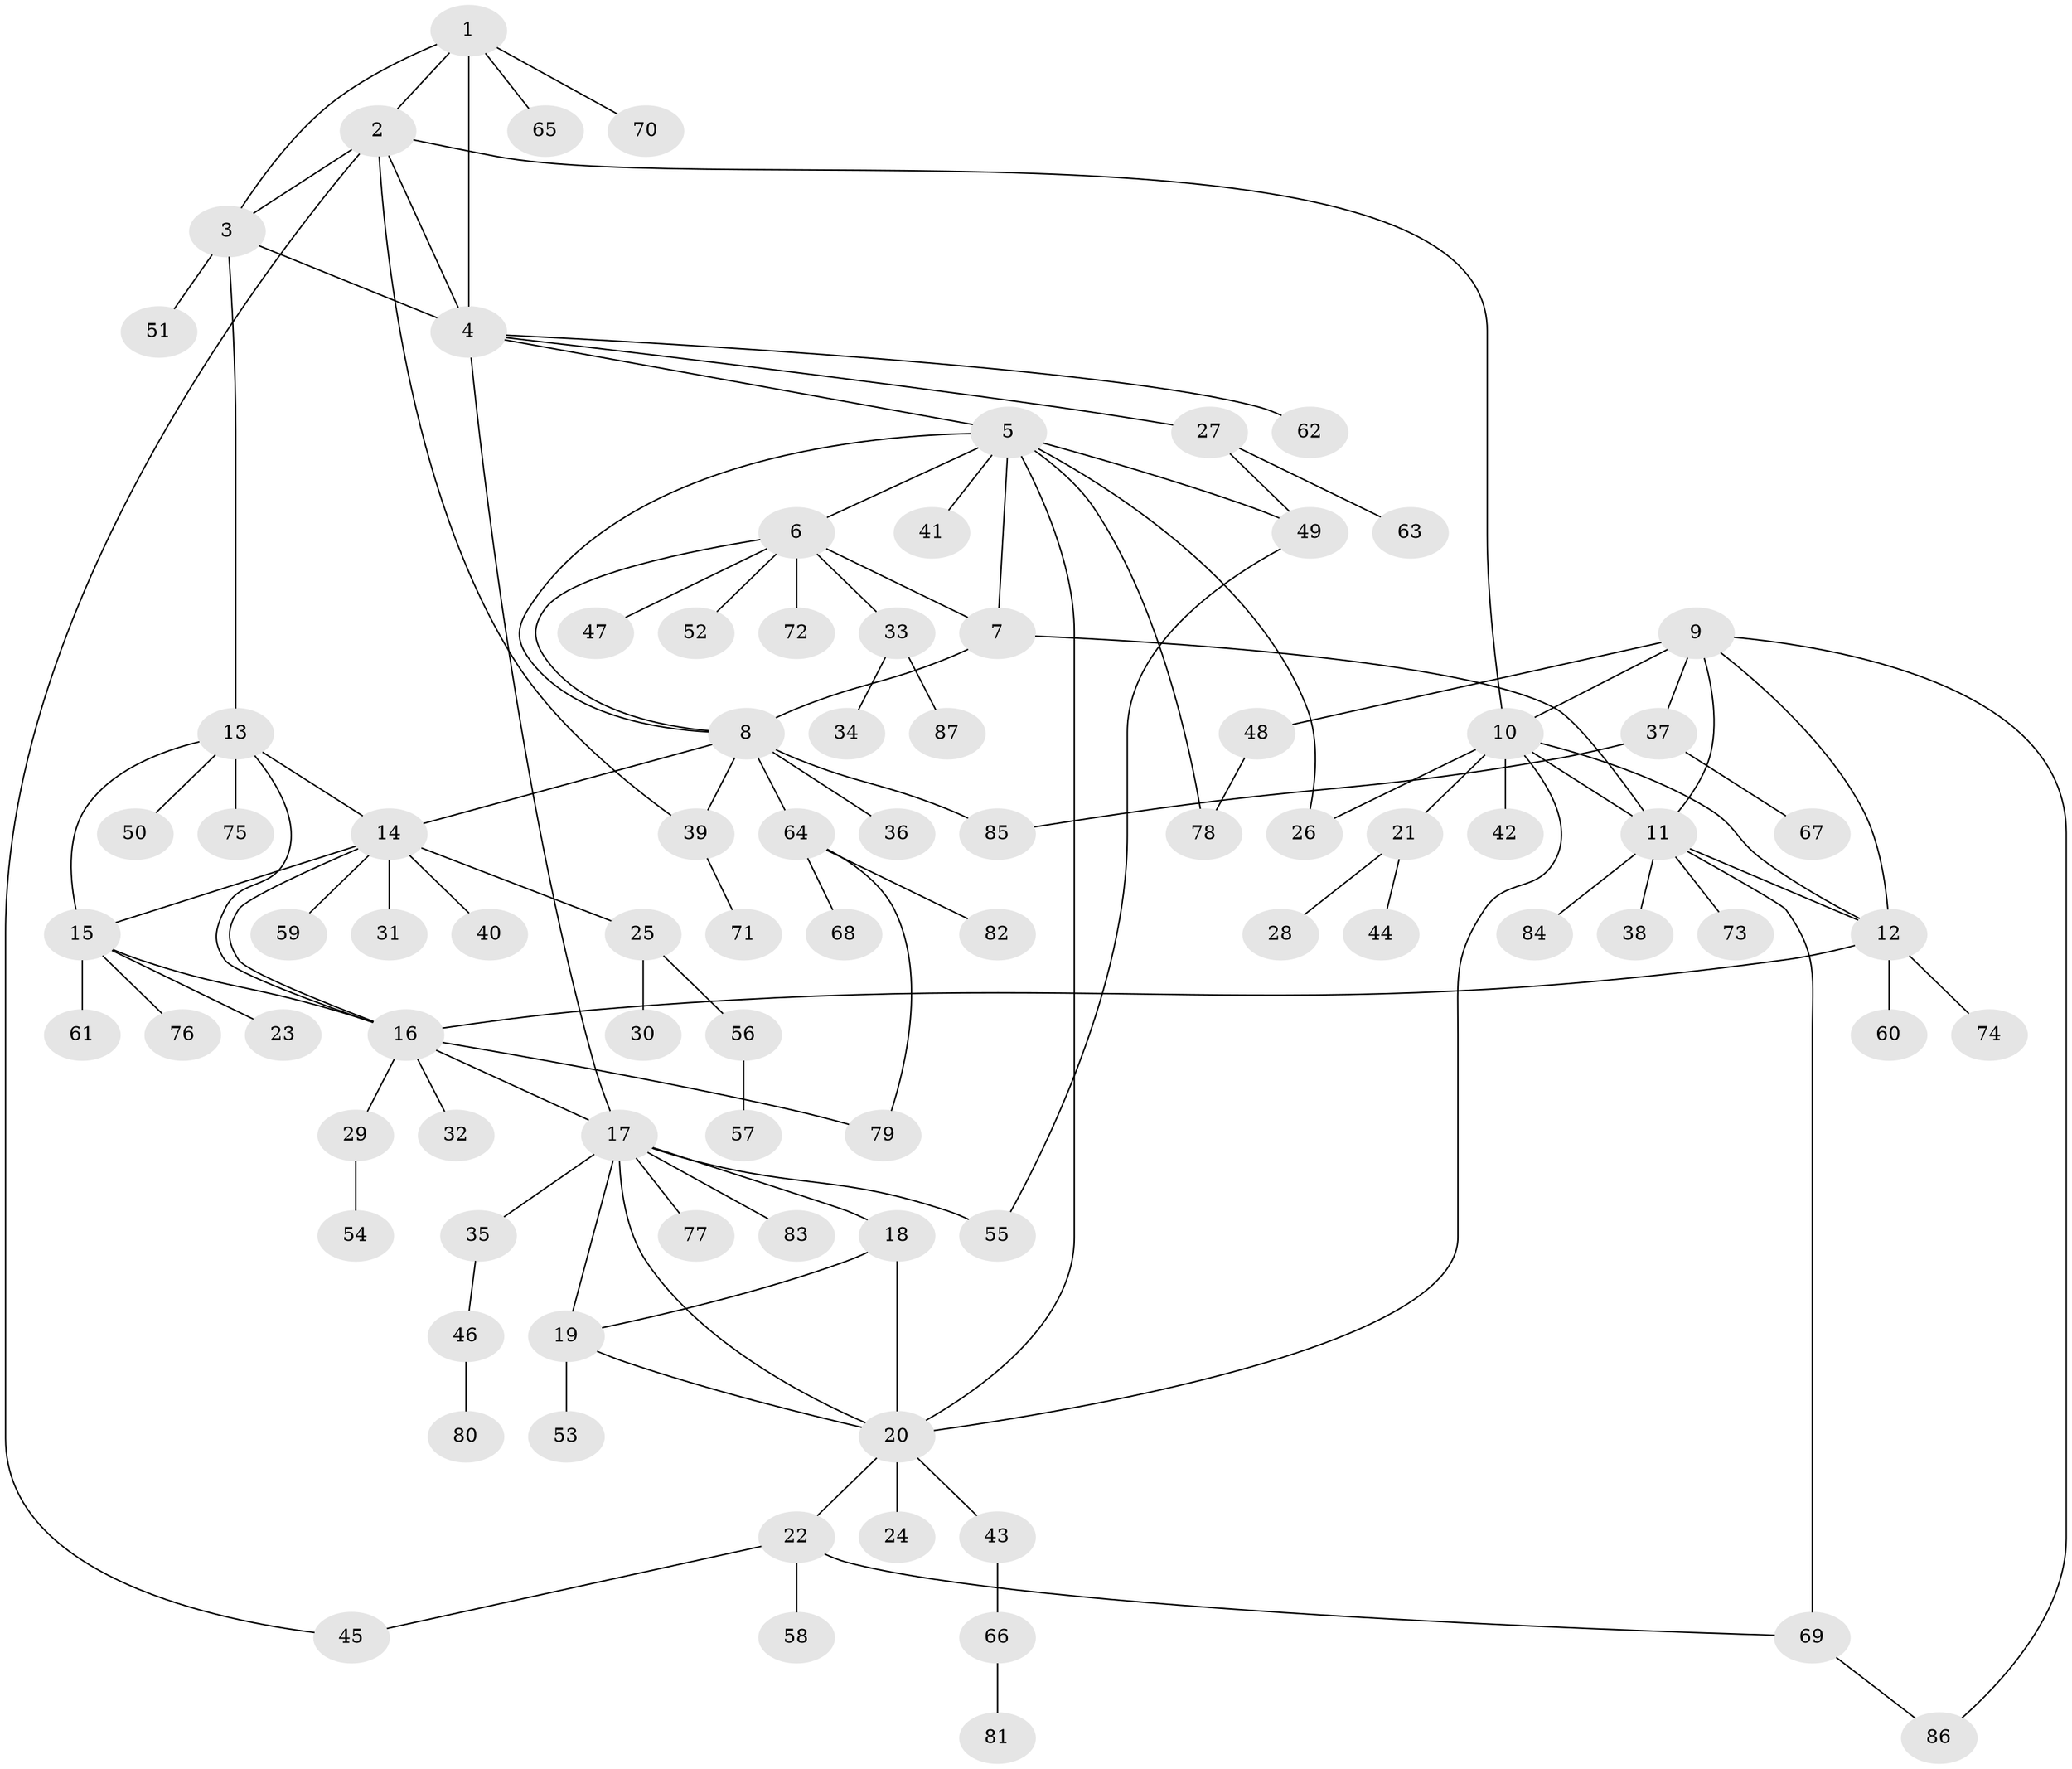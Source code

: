 // Generated by graph-tools (version 1.1) at 2025/15/03/09/25 04:15:55]
// undirected, 87 vertices, 117 edges
graph export_dot {
graph [start="1"]
  node [color=gray90,style=filled];
  1;
  2;
  3;
  4;
  5;
  6;
  7;
  8;
  9;
  10;
  11;
  12;
  13;
  14;
  15;
  16;
  17;
  18;
  19;
  20;
  21;
  22;
  23;
  24;
  25;
  26;
  27;
  28;
  29;
  30;
  31;
  32;
  33;
  34;
  35;
  36;
  37;
  38;
  39;
  40;
  41;
  42;
  43;
  44;
  45;
  46;
  47;
  48;
  49;
  50;
  51;
  52;
  53;
  54;
  55;
  56;
  57;
  58;
  59;
  60;
  61;
  62;
  63;
  64;
  65;
  66;
  67;
  68;
  69;
  70;
  71;
  72;
  73;
  74;
  75;
  76;
  77;
  78;
  79;
  80;
  81;
  82;
  83;
  84;
  85;
  86;
  87;
  1 -- 2;
  1 -- 3;
  1 -- 4;
  1 -- 65;
  1 -- 70;
  2 -- 3;
  2 -- 4;
  2 -- 10;
  2 -- 39;
  2 -- 45;
  3 -- 4;
  3 -- 13;
  3 -- 51;
  4 -- 5;
  4 -- 17;
  4 -- 27;
  4 -- 62;
  5 -- 6;
  5 -- 7;
  5 -- 8;
  5 -- 20;
  5 -- 26;
  5 -- 41;
  5 -- 49;
  5 -- 78;
  6 -- 7;
  6 -- 8;
  6 -- 33;
  6 -- 47;
  6 -- 52;
  6 -- 72;
  7 -- 8;
  7 -- 11;
  8 -- 14;
  8 -- 36;
  8 -- 39;
  8 -- 64;
  8 -- 85;
  9 -- 10;
  9 -- 11;
  9 -- 12;
  9 -- 37;
  9 -- 48;
  9 -- 86;
  10 -- 11;
  10 -- 12;
  10 -- 20;
  10 -- 21;
  10 -- 26;
  10 -- 42;
  11 -- 12;
  11 -- 38;
  11 -- 69;
  11 -- 73;
  11 -- 84;
  12 -- 16;
  12 -- 60;
  12 -- 74;
  13 -- 14;
  13 -- 15;
  13 -- 16;
  13 -- 50;
  13 -- 75;
  14 -- 15;
  14 -- 16;
  14 -- 25;
  14 -- 31;
  14 -- 40;
  14 -- 59;
  15 -- 16;
  15 -- 23;
  15 -- 61;
  15 -- 76;
  16 -- 17;
  16 -- 29;
  16 -- 32;
  16 -- 79;
  17 -- 18;
  17 -- 19;
  17 -- 20;
  17 -- 35;
  17 -- 55;
  17 -- 77;
  17 -- 83;
  18 -- 19;
  18 -- 20;
  19 -- 20;
  19 -- 53;
  20 -- 22;
  20 -- 24;
  20 -- 43;
  21 -- 28;
  21 -- 44;
  22 -- 45;
  22 -- 58;
  22 -- 69;
  25 -- 30;
  25 -- 56;
  27 -- 49;
  27 -- 63;
  29 -- 54;
  33 -- 34;
  33 -- 87;
  35 -- 46;
  37 -- 67;
  37 -- 85;
  39 -- 71;
  43 -- 66;
  46 -- 80;
  48 -- 78;
  49 -- 55;
  56 -- 57;
  64 -- 68;
  64 -- 79;
  64 -- 82;
  66 -- 81;
  69 -- 86;
}
